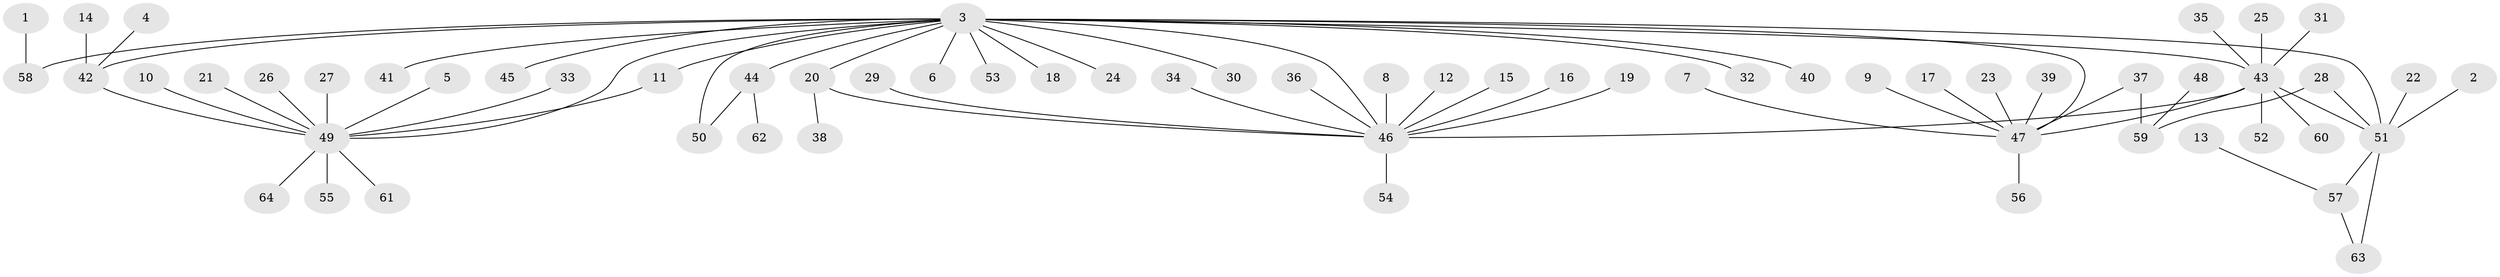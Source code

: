 // original degree distribution, {11: 0.0078125, 13: 0.0078125, 6: 0.0234375, 4: 0.0546875, 7: 0.015625, 1: 0.6484375, 8: 0.0078125, 3: 0.0546875, 2: 0.1484375, 15: 0.015625, 5: 0.015625}
// Generated by graph-tools (version 1.1) at 2025/25/03/09/25 03:25:53]
// undirected, 64 vertices, 72 edges
graph export_dot {
graph [start="1"]
  node [color=gray90,style=filled];
  1;
  2;
  3;
  4;
  5;
  6;
  7;
  8;
  9;
  10;
  11;
  12;
  13;
  14;
  15;
  16;
  17;
  18;
  19;
  20;
  21;
  22;
  23;
  24;
  25;
  26;
  27;
  28;
  29;
  30;
  31;
  32;
  33;
  34;
  35;
  36;
  37;
  38;
  39;
  40;
  41;
  42;
  43;
  44;
  45;
  46;
  47;
  48;
  49;
  50;
  51;
  52;
  53;
  54;
  55;
  56;
  57;
  58;
  59;
  60;
  61;
  62;
  63;
  64;
  1 -- 58 [weight=1.0];
  2 -- 51 [weight=1.0];
  3 -- 6 [weight=1.0];
  3 -- 11 [weight=1.0];
  3 -- 18 [weight=1.0];
  3 -- 20 [weight=1.0];
  3 -- 24 [weight=1.0];
  3 -- 30 [weight=1.0];
  3 -- 32 [weight=1.0];
  3 -- 40 [weight=1.0];
  3 -- 41 [weight=1.0];
  3 -- 42 [weight=1.0];
  3 -- 43 [weight=1.0];
  3 -- 44 [weight=1.0];
  3 -- 45 [weight=1.0];
  3 -- 46 [weight=1.0];
  3 -- 47 [weight=1.0];
  3 -- 49 [weight=1.0];
  3 -- 50 [weight=1.0];
  3 -- 51 [weight=1.0];
  3 -- 53 [weight=1.0];
  3 -- 58 [weight=1.0];
  4 -- 42 [weight=1.0];
  5 -- 49 [weight=1.0];
  7 -- 47 [weight=1.0];
  8 -- 46 [weight=1.0];
  9 -- 47 [weight=1.0];
  10 -- 49 [weight=1.0];
  11 -- 49 [weight=1.0];
  12 -- 46 [weight=1.0];
  13 -- 57 [weight=1.0];
  14 -- 42 [weight=1.0];
  15 -- 46 [weight=1.0];
  16 -- 46 [weight=1.0];
  17 -- 47 [weight=1.0];
  19 -- 46 [weight=1.0];
  20 -- 38 [weight=1.0];
  20 -- 46 [weight=1.0];
  21 -- 49 [weight=1.0];
  22 -- 51 [weight=1.0];
  23 -- 47 [weight=1.0];
  25 -- 43 [weight=1.0];
  26 -- 49 [weight=1.0];
  27 -- 49 [weight=1.0];
  28 -- 51 [weight=1.0];
  28 -- 59 [weight=1.0];
  29 -- 46 [weight=1.0];
  31 -- 43 [weight=1.0];
  33 -- 49 [weight=1.0];
  34 -- 46 [weight=1.0];
  35 -- 43 [weight=1.0];
  36 -- 46 [weight=1.0];
  37 -- 47 [weight=1.0];
  37 -- 59 [weight=1.0];
  39 -- 47 [weight=1.0];
  42 -- 49 [weight=1.0];
  43 -- 46 [weight=1.0];
  43 -- 47 [weight=1.0];
  43 -- 51 [weight=1.0];
  43 -- 52 [weight=1.0];
  43 -- 60 [weight=1.0];
  44 -- 50 [weight=1.0];
  44 -- 62 [weight=1.0];
  46 -- 54 [weight=1.0];
  47 -- 56 [weight=1.0];
  48 -- 59 [weight=1.0];
  49 -- 55 [weight=1.0];
  49 -- 61 [weight=1.0];
  49 -- 64 [weight=1.0];
  51 -- 57 [weight=1.0];
  51 -- 63 [weight=1.0];
  57 -- 63 [weight=1.0];
}
